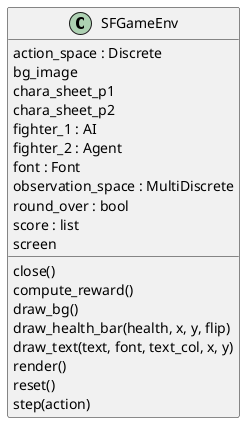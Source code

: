 @startuml classes
set namespaceSeparator none
class "SFGameEnv" as StreetFighterGameEnv.SFGameEnv {
  action_space : Discrete
  bg_image
  chara_sheet_p1
  chara_sheet_p2
  fighter_1 : AI
  fighter_2 : Agent
  font : Font
  observation_space : MultiDiscrete
  round_over : bool
  score : list
  screen
  close()
  compute_reward()
  draw_bg()
  draw_health_bar(health, x, y, flip)
  draw_text(text, font, text_col, x, y)
  render()
  reset()
  step(action)
}
@enduml
